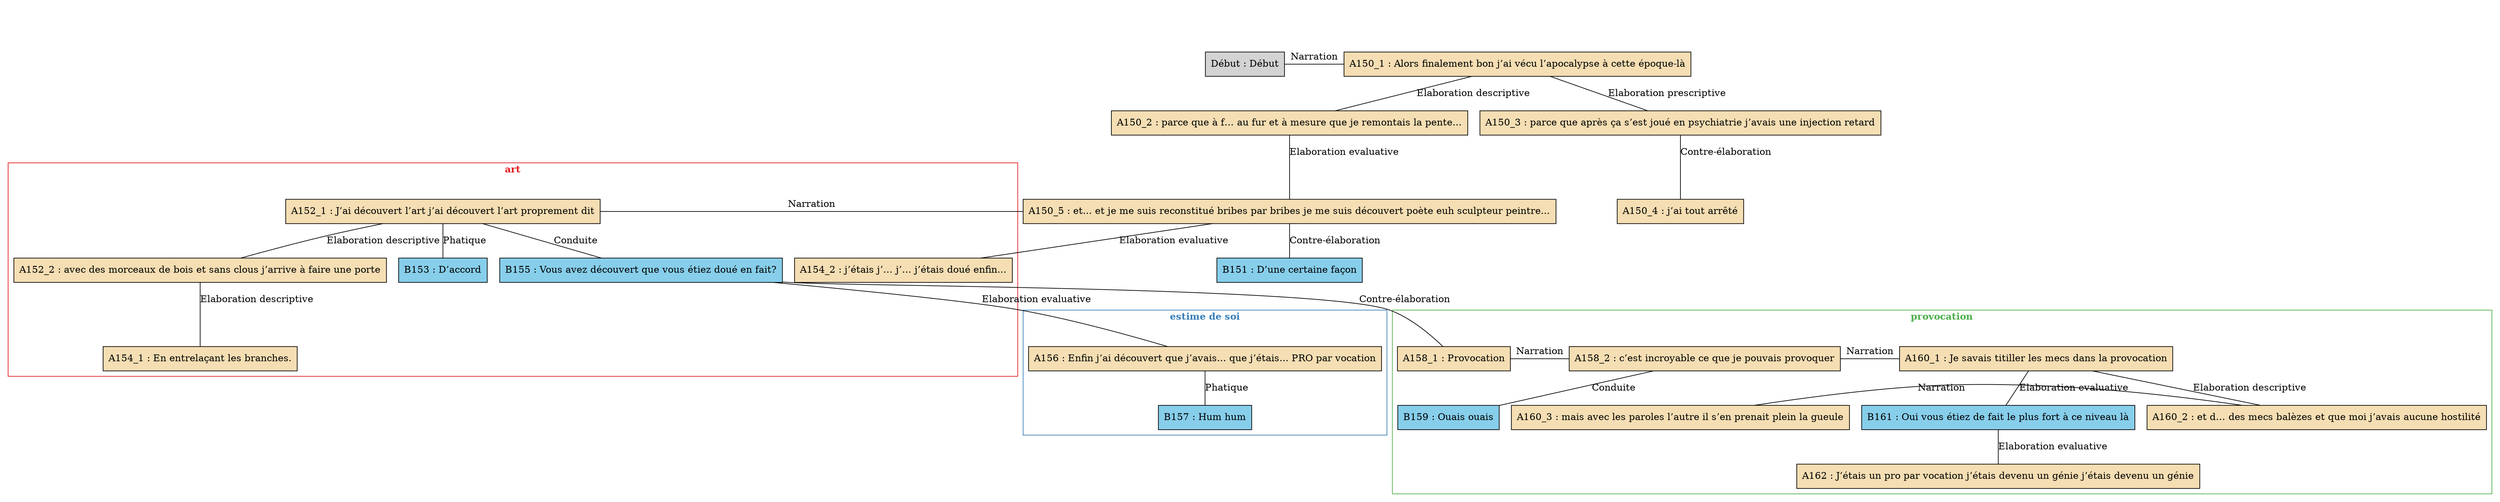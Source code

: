 digraph C03 {
	node [shape=box style=filled]
	newrank=true
	zero [style=invis]
	"Début" [label="Début : Début"]
	A150_1 [label="A150_1 : Alors finalement bon j’ai vécu l’apocalypse à cette époque-là" fillcolor=wheat]
	A150_2 [label="A150_2 : parce que à f… au fur et à mesure que je remontais la pente..." fillcolor=wheat]
	A150_3 [label="A150_3 : parce que après ça s’est joué en psychiatrie j’avais une injection retard" fillcolor=wheat]
	A150_4 [label="A150_4 : j’ai tout arrêté" fillcolor=wheat]
	A150_5 [label="A150_5 : et... et je me suis reconstitué bribes par bribes je me suis découvert poète euh sculpteur peintre..." fillcolor=wheat]
	B151 [label="B151 : D’une certaine façon" fillcolor=skyblue]
	A152_1 [label="A152_1 : J’ai découvert l’art j’ai découvert l’art proprement dit" fillcolor=wheat]
	A152_2 [label="A152_2 : avec des morceaux de bois et sans clous j’arrive à faire une porte" fillcolor=wheat]
	B153 [label="B153 : D’accord" fillcolor=skyblue]
	A154_1 [label="A154_1 : En entrelaçant les branches." fillcolor=wheat]
	A154_2 [label="A154_2 : j’étais j’… j’… j’étais doué enfin..." fillcolor=wheat]
	B155 [label="B155 : Vous avez découvert que vous étiez doué en fait?" fillcolor=skyblue]
	A156 [label="A156 : Enfin j’ai découvert que j’avais... que j’étais... PRO par vocation" fillcolor=wheat]
	B157 [label="B157 : Hum hum" fillcolor=skyblue]
	A158_1 [label="A158_1 : Provocation" fillcolor=wheat]
	A158_2 [label="A158_2 : c’est incroyable ce que je pouvais provoquer" fillcolor=wheat]
	B159 [label="B159 : Ouais ouais" fillcolor=skyblue]
	A160_1 [label="A160_1 : Je savais titiller les mecs dans la provocation" fillcolor=wheat]
	A160_2 [label="A160_2 : et d… des mecs balèzes et que moi j’avais aucune hostilité" fillcolor=wheat]
	A160_3 [label="A160_3 : mais avec les paroles l’autre il s’en prenait plein la gueule" fillcolor=wheat]
	B161 [label="B161 : Oui vous étiez de fait le plus fort à ce niveau là" fillcolor=skyblue]
	A162 [label="A162 : J’étais un pro par vocation j’étais devenu un génie j’étais devenu un génie" fillcolor=wheat]
	zero -> "Début" [label="" style=invis]
	zero -> A150_1 [style=invis weight=1]
	"Début" -> A150_1 [label=Narration constraint=false dir=none]
	A150_1 -> A150_2 [label="Elaboration descriptive" dir=none weight=2]
	A150_1 -> A150_3 [label="Elaboration prescriptive" dir=none weight=2]
	A150_3 -> A150_4 [label="Contre-élaboration" dir=none weight=2]
	A150_2 -> A150_5 [label="Elaboration evaluative" dir=none weight=2]
	A150_5 -> B151 [label="Contre-élaboration" dir=none weight=2]
	A150_2 -> A152_1 [style=invis weight=1]
	A150_5 -> A152_1 [label=Narration constraint=false dir=none]
	A152_1 -> A152_2 [label="Elaboration descriptive" dir=none weight=2]
	A152_1 -> B153 [label=Phatique dir=none weight=2]
	A152_2 -> A154_1 [label="Elaboration descriptive" dir=none weight=2]
	A150_5 -> A154_2 [label="Elaboration evaluative" dir=none weight=2]
	A152_1 -> B155 [label=Conduite dir=none weight=2]
	B155 -> A156 [label="Elaboration evaluative" dir=none weight=2]
	A156 -> B157 [label=Phatique dir=none weight=2]
	B155 -> A158_1 [label="Contre-élaboration" dir=none weight=2]
	B155 -> A158_2 [style=invis weight=1]
	A158_1 -> A158_2 [label=Narration constraint=false dir=none]
	A158_2 -> B159 [label=Conduite dir=none weight=2]
	B155 -> A160_1 [style=invis weight=1]
	A158_2 -> A160_1 [label=Narration constraint=false dir=none]
	A160_1 -> A160_2 [label="Elaboration descriptive" dir=none weight=2]
	A160_1 -> A160_3 [style=invis weight=1]
	A160_2 -> A160_3 [label=Narration constraint=false dir=none]
	A160_1 -> B161 [label="Elaboration evaluative" dir=none weight=2]
	B161 -> A162 [label="Elaboration evaluative" dir=none weight=2]
	subgraph cluster_1 {
		label=<<B>art</B>>
		colorscheme=set19
		color=1
		fontcolor=1
		A152_1
		A152_2
		B153
		A154_1
		A154_2
		B155
	}
	subgraph cluster_2 {
		label=<<B>estime de soi</B>>
		colorscheme=set19
		color=2
		fontcolor=2
		A156
		B157
	}
	subgraph cluster_3 {
		label=<<B>provocation</B>>
		colorscheme=set19
		color=3
		fontcolor=3
		A158_1
		A158_2
		B159
		A160_1
		A160_2
		A160_3
		B161
		A162
	}
}

